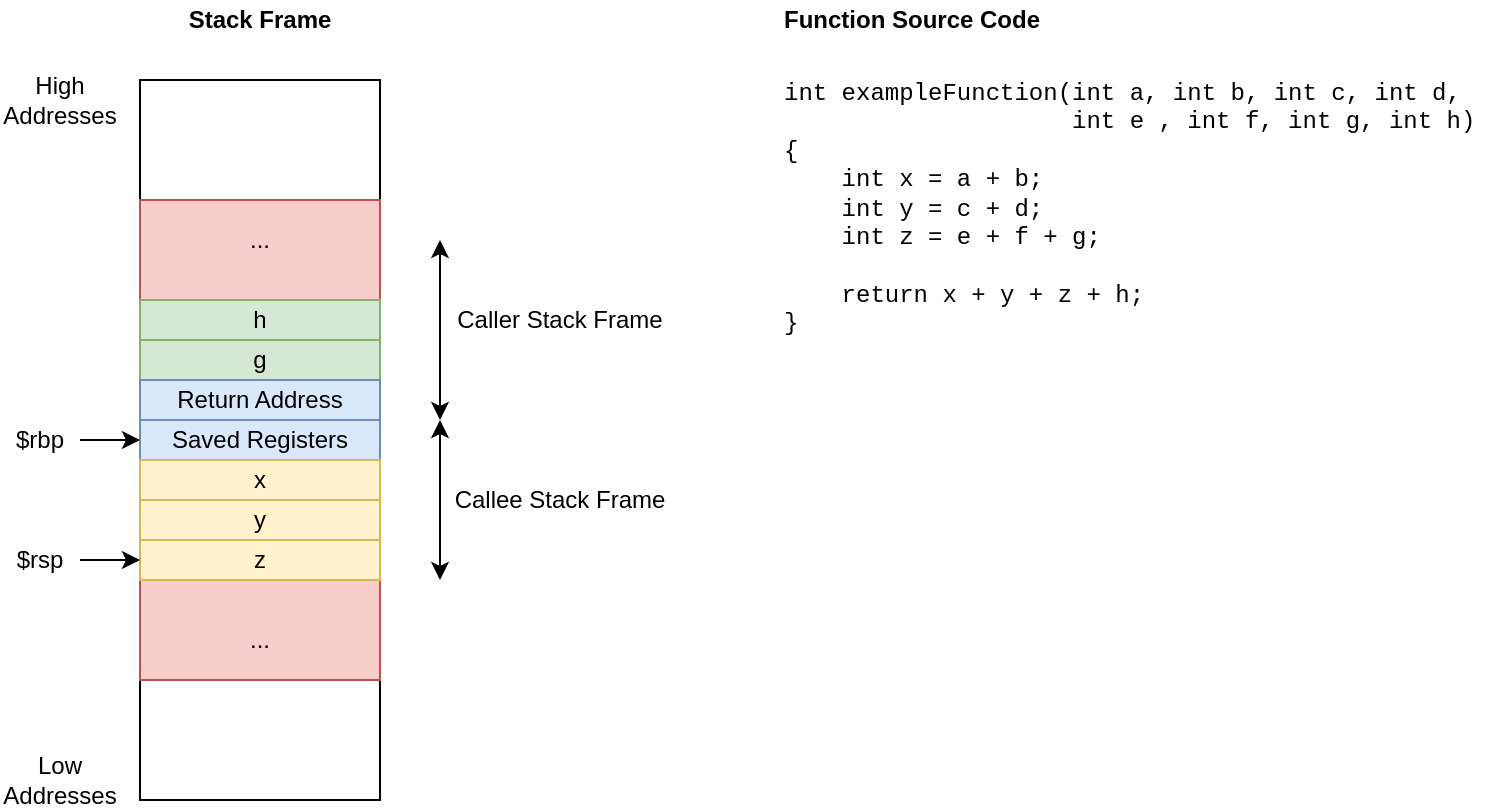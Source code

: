 <mxfile version="13.0.9"><diagram id="u39lsiUje7vd7Zbmgfw-" name="Page-1"><mxGraphModel dx="1447" dy="825" grid="1" gridSize="10" guides="1" tooltips="1" connect="1" arrows="1" fold="1" page="1" pageScale="1" pageWidth="1169" pageHeight="827" math="0" shadow="0"><root><mxCell id="0"/><mxCell id="1" parent="0"/><mxCell id="vgIXRr81H-o66R9YWeGC-1" value="" style="rounded=0;whiteSpace=wrap;html=1;" parent="1" vertex="1"><mxGeometry x="120" y="80" width="120" height="360" as="geometry"/></mxCell><mxCell id="vgIXRr81H-o66R9YWeGC-6" value="High Addresses" style="text;html=1;strokeColor=none;fillColor=none;align=center;verticalAlign=middle;whiteSpace=wrap;rounded=0;" parent="1" vertex="1"><mxGeometry x="60" y="80" width="40" height="20" as="geometry"/></mxCell><mxCell id="vgIXRr81H-o66R9YWeGC-7" value="Low Addresses" style="text;html=1;strokeColor=none;fillColor=none;align=center;verticalAlign=middle;whiteSpace=wrap;rounded=0;" parent="1" vertex="1"><mxGeometry x="60" y="420" width="40" height="20" as="geometry"/></mxCell><mxCell id="vgIXRr81H-o66R9YWeGC-11" value="" style="rounded=0;whiteSpace=wrap;html=1;fillColor=#f8cecc;strokeColor=#b85450;" parent="1" vertex="1"><mxGeometry x="120" y="140" width="120" height="240" as="geometry"/></mxCell><mxCell id="vgIXRr81H-o66R9YWeGC-15" value="Stack Frame" style="text;html=1;strokeColor=none;fillColor=none;align=center;verticalAlign=middle;whiteSpace=wrap;rounded=0;fontStyle=1" parent="1" vertex="1"><mxGeometry x="90" y="40" width="180" height="20" as="geometry"/></mxCell><mxCell id="BeyJ7BRqKhR5nAHQT7B0-2" value="..." style="text;html=1;strokeColor=none;fillColor=none;align=center;verticalAlign=middle;whiteSpace=wrap;rounded=0;" vertex="1" parent="1"><mxGeometry x="160" y="350" width="40" height="20" as="geometry"/></mxCell><mxCell id="BeyJ7BRqKhR5nAHQT7B0-3" value="..." style="text;html=1;strokeColor=none;fillColor=none;align=center;verticalAlign=middle;whiteSpace=wrap;rounded=0;" vertex="1" parent="1"><mxGeometry x="160" y="150" width="40" height="20" as="geometry"/></mxCell><mxCell id="BeyJ7BRqKhR5nAHQT7B0-4" value="h" style="rounded=0;whiteSpace=wrap;html=1;fillColor=#d5e8d4;strokeColor=#82b366;" vertex="1" parent="1"><mxGeometry x="120" y="190" width="120" height="20" as="geometry"/></mxCell><mxCell id="BeyJ7BRqKhR5nAHQT7B0-6" value="g" style="rounded=0;whiteSpace=wrap;html=1;fillColor=#d5e8d4;strokeColor=#82b366;" vertex="1" parent="1"><mxGeometry x="120" y="210" width="120" height="20" as="geometry"/></mxCell><mxCell id="BeyJ7BRqKhR5nAHQT7B0-7" value="Return Address" style="rounded=0;whiteSpace=wrap;html=1;fillColor=#dae8fc;strokeColor=#6c8ebf;" vertex="1" parent="1"><mxGeometry x="120" y="230" width="120" height="20" as="geometry"/></mxCell><mxCell id="BeyJ7BRqKhR5nAHQT7B0-8" value="Saved Registers" style="rounded=0;whiteSpace=wrap;html=1;fillColor=#dae8fc;strokeColor=#6c8ebf;" vertex="1" parent="1"><mxGeometry x="120" y="250" width="120" height="20" as="geometry"/></mxCell><mxCell id="BeyJ7BRqKhR5nAHQT7B0-9" value="x" style="rounded=0;whiteSpace=wrap;html=1;fillColor=#fff2cc;strokeColor=#d6b656;" vertex="1" parent="1"><mxGeometry x="120" y="270" width="120" height="20" as="geometry"/></mxCell><mxCell id="BeyJ7BRqKhR5nAHQT7B0-10" value="y" style="rounded=0;whiteSpace=wrap;html=1;fillColor=#fff2cc;strokeColor=#d6b656;" vertex="1" parent="1"><mxGeometry x="120" y="290" width="120" height="20" as="geometry"/></mxCell><mxCell id="BeyJ7BRqKhR5nAHQT7B0-11" value="z" style="rounded=0;whiteSpace=wrap;html=1;fillColor=#fff2cc;strokeColor=#d6b656;" vertex="1" parent="1"><mxGeometry x="120" y="310" width="120" height="20" as="geometry"/></mxCell><mxCell id="BeyJ7BRqKhR5nAHQT7B0-19" style="edgeStyle=orthogonalEdgeStyle;rounded=0;orthogonalLoop=1;jettySize=auto;html=1;exitX=1;exitY=0.5;exitDx=0;exitDy=0;entryX=0;entryY=0.5;entryDx=0;entryDy=0;" edge="1" parent="1" source="BeyJ7BRqKhR5nAHQT7B0-12" target="BeyJ7BRqKhR5nAHQT7B0-11"><mxGeometry relative="1" as="geometry"/></mxCell><mxCell id="BeyJ7BRqKhR5nAHQT7B0-12" value="$rsp" style="text;html=1;strokeColor=none;fillColor=none;align=center;verticalAlign=middle;whiteSpace=wrap;rounded=0;" vertex="1" parent="1"><mxGeometry x="50" y="310" width="40" height="20" as="geometry"/></mxCell><mxCell id="BeyJ7BRqKhR5nAHQT7B0-18" style="edgeStyle=orthogonalEdgeStyle;rounded=0;orthogonalLoop=1;jettySize=auto;html=1;exitX=1;exitY=0.5;exitDx=0;exitDy=0;entryX=0;entryY=0.5;entryDx=0;entryDy=0;" edge="1" parent="1" source="BeyJ7BRqKhR5nAHQT7B0-14" target="BeyJ7BRqKhR5nAHQT7B0-8"><mxGeometry relative="1" as="geometry"/></mxCell><mxCell id="BeyJ7BRqKhR5nAHQT7B0-14" value="$rbp" style="text;html=1;strokeColor=none;fillColor=none;align=center;verticalAlign=middle;whiteSpace=wrap;rounded=0;" vertex="1" parent="1"><mxGeometry x="50" y="250" width="40" height="20" as="geometry"/></mxCell><mxCell id="BeyJ7BRqKhR5nAHQT7B0-16" value="" style="endArrow=classic;startArrow=classic;html=1;endFill=1;" edge="1" parent="1"><mxGeometry width="50" height="50" relative="1" as="geometry"><mxPoint x="270" y="250" as="sourcePoint"/><mxPoint x="270" y="160" as="targetPoint"/></mxGeometry></mxCell><mxCell id="BeyJ7BRqKhR5nAHQT7B0-20" value="" style="endArrow=classic;startArrow=classic;html=1;endFill=1;" edge="1" parent="1"><mxGeometry width="50" height="50" relative="1" as="geometry"><mxPoint x="270" y="330" as="sourcePoint"/><mxPoint x="270" y="250" as="targetPoint"/></mxGeometry></mxCell><mxCell id="BeyJ7BRqKhR5nAHQT7B0-21" value="Caller Stack Frame" style="text;html=1;strokeColor=none;fillColor=none;align=center;verticalAlign=middle;whiteSpace=wrap;rounded=0;" vertex="1" parent="1"><mxGeometry x="270" y="190" width="120" height="20" as="geometry"/></mxCell><mxCell id="BeyJ7BRqKhR5nAHQT7B0-22" value="Callee Stack Frame" style="text;html=1;strokeColor=none;fillColor=none;align=center;verticalAlign=middle;whiteSpace=wrap;rounded=0;" vertex="1" parent="1"><mxGeometry x="275" y="280" width="110" height="20" as="geometry"/></mxCell><mxCell id="BeyJ7BRqKhR5nAHQT7B0-24" value="int exampleFunction(int a, int b, int&amp;nbsp;c, int d,&amp;nbsp; &lt;br&gt;&amp;nbsp; &amp;nbsp; &amp;nbsp; &amp;nbsp; &amp;nbsp; &amp;nbsp; &amp;nbsp; &amp;nbsp; &amp;nbsp; &amp;nbsp; int e , int f, int g, int h) &lt;br&gt;{&lt;br&gt;&amp;nbsp; &amp;nbsp; int x = a + b;&lt;br&gt;&amp;nbsp; &amp;nbsp; int y = c + d;&lt;br&gt;&amp;nbsp; &amp;nbsp; int z = e + f + g;&lt;br&gt;&amp;nbsp; &amp;nbsp; &lt;br&gt;&amp;nbsp; &amp;nbsp; return x + y + z + h;&lt;br&gt;}" style="text;html=1;strokeColor=none;fillColor=none;align=left;verticalAlign=top;whiteSpace=wrap;rounded=0;fontFamily=Courier New;" vertex="1" parent="1"><mxGeometry x="440" y="73" width="360" height="200" as="geometry"/></mxCell><mxCell id="BeyJ7BRqKhR5nAHQT7B0-25" value="Function Source Code" style="text;html=1;strokeColor=none;fillColor=none;align=left;verticalAlign=middle;whiteSpace=wrap;rounded=0;fontStyle=1" vertex="1" parent="1"><mxGeometry x="440" y="40" width="180" height="20" as="geometry"/></mxCell></root></mxGraphModel></diagram></mxfile>